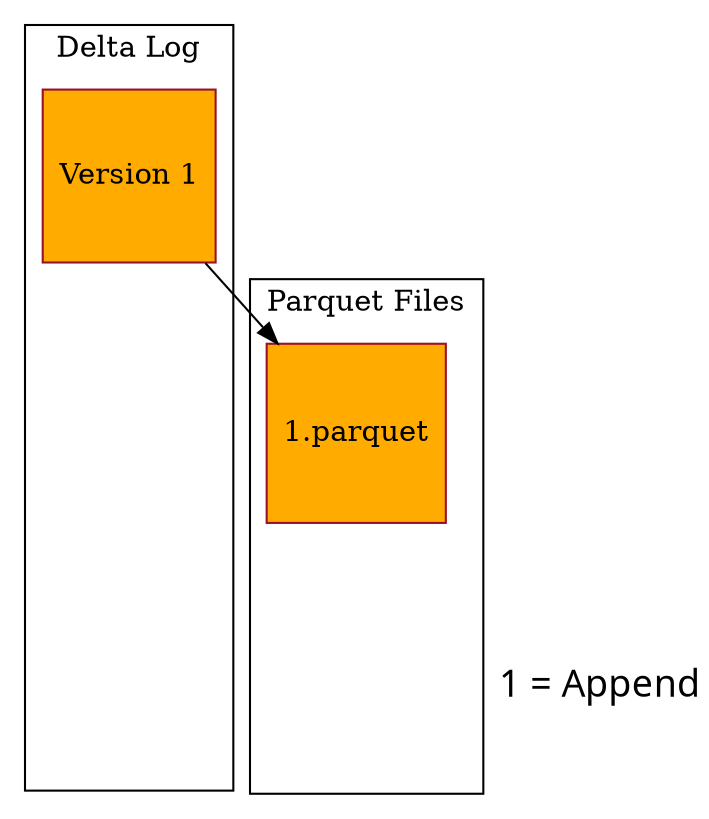 # Run this to generate
# dot -Tpng -Gsize=9,15\! -Gdpi=100 delta_demo_series1.dot >6.png

##############
# Our Databricks Color Pallette
##############
// Color Palette
        // "#1B3139" = Dark Navy
        // "#FF3621" = Innovation Orange
        // "#1C4856" = Deep Blue
        // "#00B379" =  Jade
        // "#FFAB00" = GoldenRod
        // "#98102A" = Maroon
        // style = filled = full box color fill
        // node [style =filled]; Border color

#########
# Main Graph with 3 subgraphs
# Delta Log
# Parquet
# Notes (ranks sink)
#########

digraph {
	rankdir="TB"; # TB or LR
	splines=line; # No Curves Allowed

	############
	# Delta Log SubGraph
	# Most nodes gets weighted left
	# Added nodes for weight
	# Hidden nodes for alignment 01,02,03,etc
	##############
    	subgraph cluster_0 {
        	 label="Delta Log";
		 rank="same";
        	 edge[style="invisible",dir="none"];
		 node [ shape=square, style=filled, color = "#98102A", fillcolor = "#FFAB00"]
        	 "Version 1";
        	 # Invis nodes to weight graph to left
		 "Version 2" [style = invis];
		 "Version 3" [style = invis];
		 "Version 1" -> "Version 2";
		 "Version 2" -> "Version 3";
		
 
	}

	#####
	# Parquet Files Subgraph
	#
	#####
	
    	subgraph cluster_1 {
	node [ shape=square, style=filled, color = "#98102A", fillcolor = "#FFAB00"]
	label="Parquet Files";
	rank="same";
        edge[style="invisible",dir="none"];
        "1.parquet" ; 
	"2.parquet" [ style = invis ]; 
	#"3.parquet" [ style = invis ] ;
 	#"4.parquet" [ style = invis ];
	"1.parquet" -> "2.parquet" [style = invis];
	#"2.parquet" -> "3.parquet";
	#"3.parquet" -> "4.parquet";
	
    }
    
    ####
    # Annotation Subgraph
    ####
    {
        rank=sink
        bottomlabel [
          shape=plain
          #label = "1 = Append\n2 = append\n3 = update "
          label = "1 = Append"
	  fontname=calibri
          fontsize=18
        ]
    }

    #########
    # The Connections
    ########
	
	"Version 1" -> "1.parquet";
       
}



 

